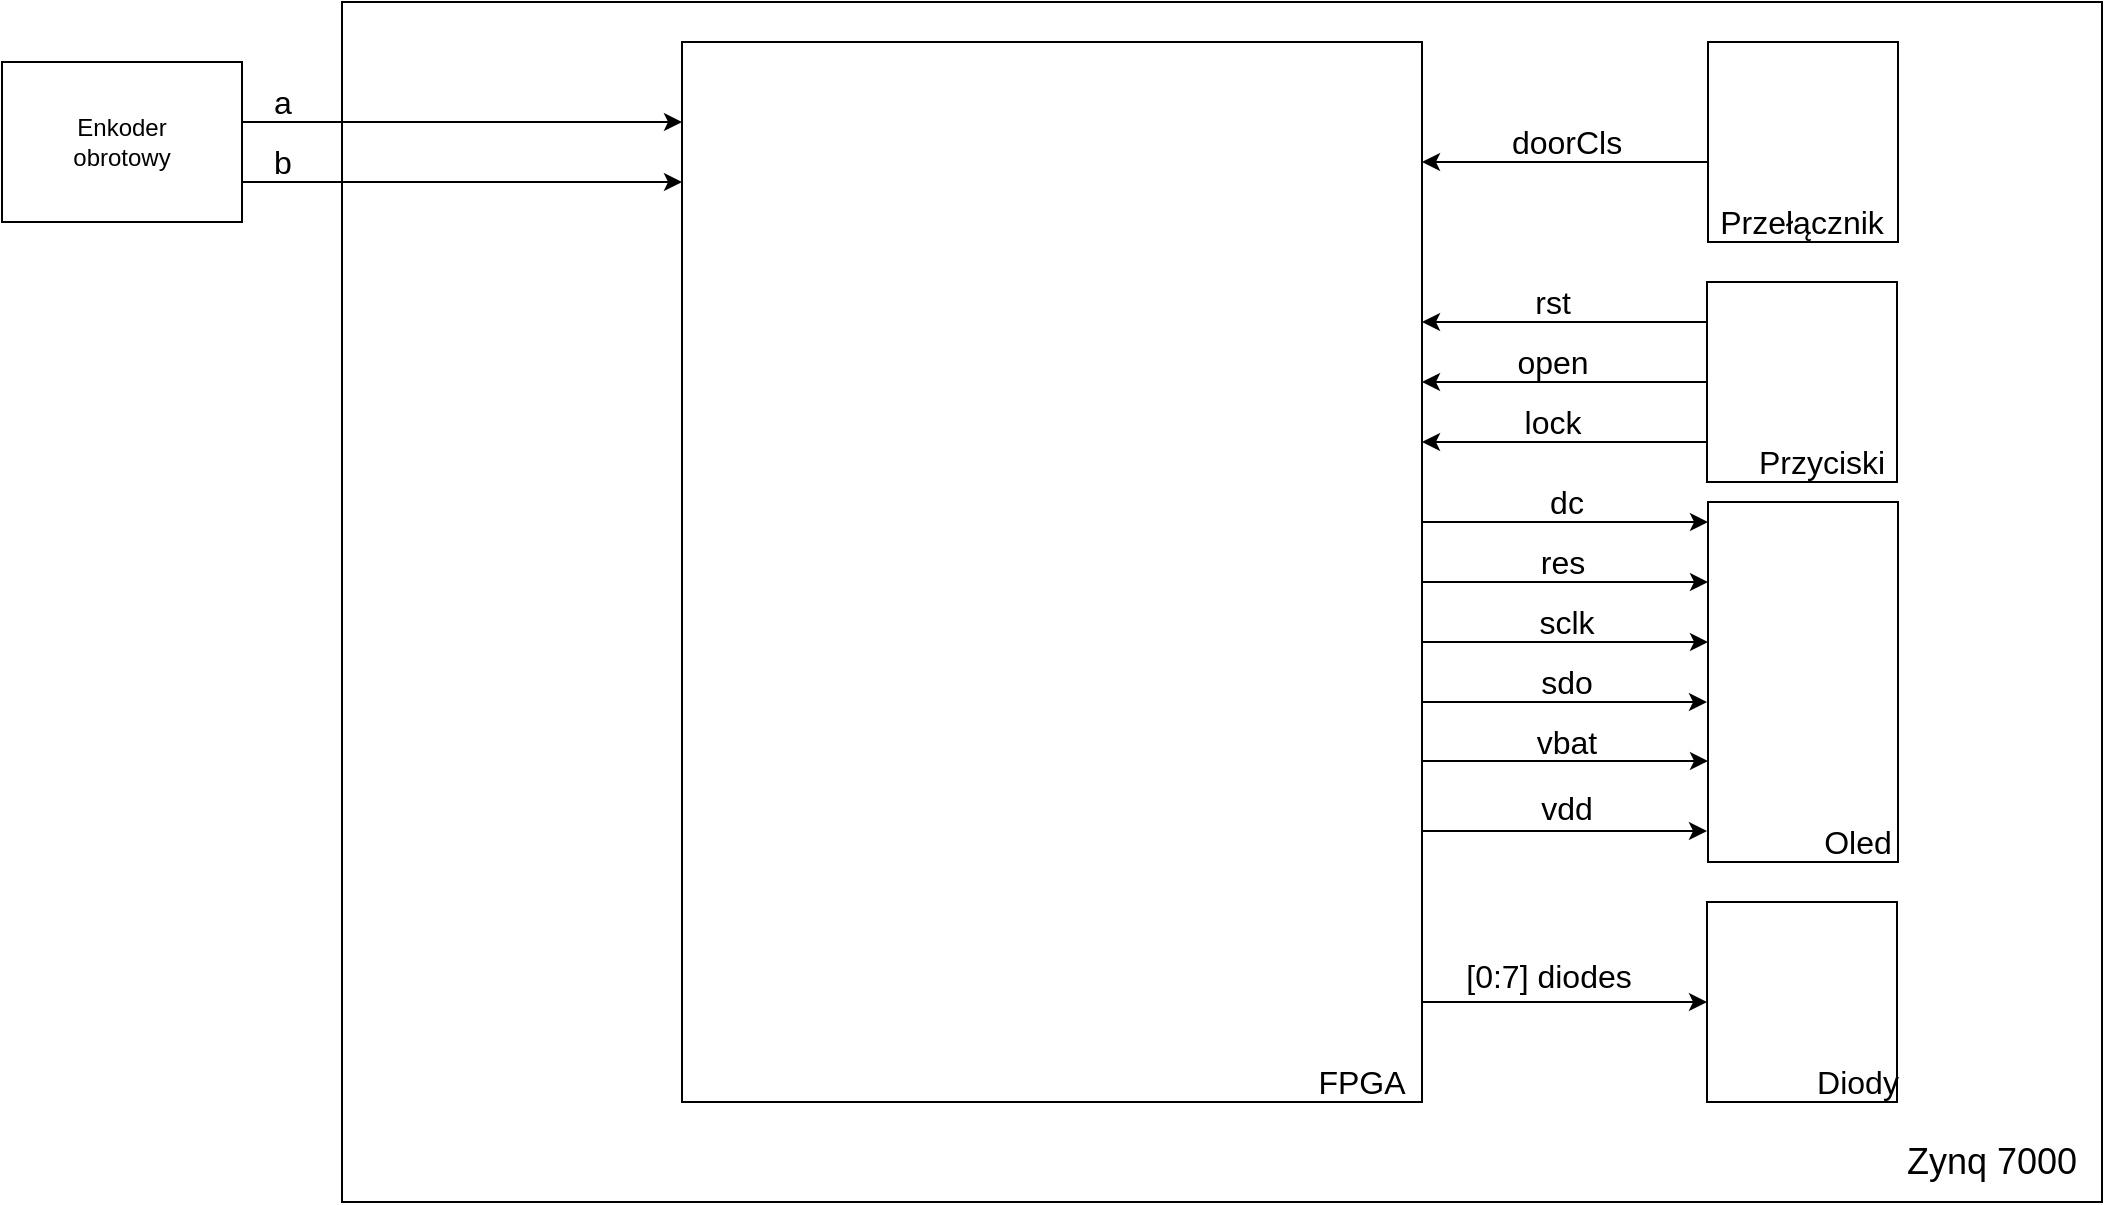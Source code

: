 <mxfile version="12.3.3" type="device" pages="1"><diagram id="okzA5ZQwOkMBCBiWbp8D" name="Page-1"><mxGraphModel dx="1422" dy="791" grid="1" gridSize="10" guides="1" tooltips="1" connect="1" arrows="1" fold="1" page="1" pageScale="1" pageWidth="1169" pageHeight="827" math="0" shadow="0"><root><mxCell id="0"/><mxCell id="1" parent="0"/><mxCell id="ADACKYBfAX8NlQ16vJwC-1" value="" style="rounded=0;whiteSpace=wrap;html=1;" vertex="1" parent="1"><mxGeometry x="190" y="10" width="880" height="600" as="geometry"/></mxCell><mxCell id="ADACKYBfAX8NlQ16vJwC-32" style="edgeStyle=orthogonalEdgeStyle;rounded=0;orthogonalLoop=1;jettySize=auto;html=1;" edge="1" parent="1" source="ADACKYBfAX8NlQ16vJwC-13" target="ADACKYBfAX8NlQ16vJwC-3"><mxGeometry relative="1" as="geometry"><Array as="points"><mxPoint x="820" y="90"/><mxPoint x="820" y="90"/></Array></mxGeometry></mxCell><mxCell id="ADACKYBfAX8NlQ16vJwC-13" value="" style="rounded=0;whiteSpace=wrap;html=1;" vertex="1" parent="1"><mxGeometry x="873" y="30" width="95" height="100" as="geometry"/></mxCell><mxCell id="ADACKYBfAX8NlQ16vJwC-2" value="&lt;font style=&quot;font-size: 18px&quot;&gt;Zynq 7000&lt;/font&gt;" style="text;html=1;strokeColor=none;fillColor=none;align=center;verticalAlign=middle;whiteSpace=wrap;rounded=0;" vertex="1" parent="1"><mxGeometry x="960" y="580" width="110" height="20" as="geometry"/></mxCell><mxCell id="ADACKYBfAX8NlQ16vJwC-30" style="edgeStyle=orthogonalEdgeStyle;rounded=0;orthogonalLoop=1;jettySize=auto;html=1;" edge="1" parent="1"><mxGeometry relative="1" as="geometry"><mxPoint x="730" y="330" as="sourcePoint"/><mxPoint x="873" y="330" as="targetPoint"/><Array as="points"><mxPoint x="800" y="330"/><mxPoint x="800" y="330"/></Array></mxGeometry></mxCell><mxCell id="ADACKYBfAX8NlQ16vJwC-31" style="edgeStyle=orthogonalEdgeStyle;rounded=0;orthogonalLoop=1;jettySize=auto;html=1;" edge="1" parent="1" source="ADACKYBfAX8NlQ16vJwC-3" target="ADACKYBfAX8NlQ16vJwC-7"><mxGeometry relative="1" as="geometry"><Array as="points"><mxPoint x="810" y="510"/><mxPoint x="810" y="510"/></Array></mxGeometry></mxCell><mxCell id="ADACKYBfAX8NlQ16vJwC-39" style="edgeStyle=orthogonalEdgeStyle;rounded=0;orthogonalLoop=1;jettySize=auto;html=1;" edge="1" parent="1"><mxGeometry relative="1" as="geometry"><mxPoint x="730" y="300" as="sourcePoint"/><mxPoint x="873" y="300" as="targetPoint"/><Array as="points"><mxPoint x="800" y="300"/><mxPoint x="800" y="300"/></Array></mxGeometry></mxCell><mxCell id="ADACKYBfAX8NlQ16vJwC-3" value="" style="rounded=0;whiteSpace=wrap;html=1;" vertex="1" parent="1"><mxGeometry x="360" y="30" width="370" height="530" as="geometry"/></mxCell><mxCell id="ADACKYBfAX8NlQ16vJwC-4" value="&lt;font style=&quot;font-size: 16px&quot;&gt;FPGA&lt;/font&gt;" style="text;html=1;strokeColor=none;fillColor=none;align=center;verticalAlign=middle;whiteSpace=wrap;rounded=0;" vertex="1" parent="1"><mxGeometry x="680" y="540" width="40" height="20" as="geometry"/></mxCell><mxCell id="ADACKYBfAX8NlQ16vJwC-7" value="" style="rounded=0;whiteSpace=wrap;html=1;" vertex="1" parent="1"><mxGeometry x="872.5" y="460" width="95" height="100" as="geometry"/></mxCell><mxCell id="ADACKYBfAX8NlQ16vJwC-8" value="&lt;font style=&quot;font-size: 16px&quot;&gt;Diody&lt;/font&gt;" style="text;html=1;strokeColor=none;fillColor=none;align=center;verticalAlign=middle;whiteSpace=wrap;rounded=0;" vertex="1" parent="1"><mxGeometry x="927.5" y="540" width="40" height="20" as="geometry"/></mxCell><mxCell id="ADACKYBfAX8NlQ16vJwC-11" value="" style="rounded=0;whiteSpace=wrap;html=1;" vertex="1" parent="1"><mxGeometry x="873" y="260" width="95" height="180" as="geometry"/></mxCell><mxCell id="ADACKYBfAX8NlQ16vJwC-25" style="edgeStyle=orthogonalEdgeStyle;rounded=0;orthogonalLoop=1;jettySize=auto;html=1;" edge="1" parent="1" source="ADACKYBfAX8NlQ16vJwC-12"><mxGeometry relative="1" as="geometry"><mxPoint x="730" y="230" as="targetPoint"/><Array as="points"><mxPoint x="800" y="230"/><mxPoint x="800" y="230"/></Array></mxGeometry></mxCell><mxCell id="ADACKYBfAX8NlQ16vJwC-26" style="edgeStyle=orthogonalEdgeStyle;rounded=0;orthogonalLoop=1;jettySize=auto;html=1;" edge="1" parent="1" source="ADACKYBfAX8NlQ16vJwC-12"><mxGeometry relative="1" as="geometry"><mxPoint x="730" y="170" as="targetPoint"/><Array as="points"><mxPoint x="800" y="170"/><mxPoint x="800" y="170"/></Array></mxGeometry></mxCell><mxCell id="ADACKYBfAX8NlQ16vJwC-59" style="edgeStyle=orthogonalEdgeStyle;rounded=0;orthogonalLoop=1;jettySize=auto;html=1;" edge="1" parent="1" source="ADACKYBfAX8NlQ16vJwC-12" target="ADACKYBfAX8NlQ16vJwC-3"><mxGeometry relative="1" as="geometry"><Array as="points"><mxPoint x="760" y="200"/><mxPoint x="760" y="200"/></Array></mxGeometry></mxCell><mxCell id="ADACKYBfAX8NlQ16vJwC-12" value="" style="rounded=0;whiteSpace=wrap;html=1;" vertex="1" parent="1"><mxGeometry x="872.5" y="150" width="95" height="100" as="geometry"/></mxCell><mxCell id="ADACKYBfAX8NlQ16vJwC-6" value="&lt;div style=&quot;font-size: 16px&quot;&gt;Oled&lt;/div&gt;" style="text;html=1;strokeColor=none;fillColor=none;align=center;verticalAlign=middle;whiteSpace=wrap;rounded=0;" vertex="1" parent="1"><mxGeometry x="927.5" y="420" width="40" height="20" as="geometry"/></mxCell><mxCell id="ADACKYBfAX8NlQ16vJwC-14" value="&lt;div style=&quot;font-size: 16px&quot;&gt;Przyciski&lt;/div&gt;" style="text;html=1;strokeColor=none;fillColor=none;align=center;verticalAlign=middle;whiteSpace=wrap;rounded=0;" vertex="1" parent="1"><mxGeometry x="910" y="230" width="40" height="20" as="geometry"/></mxCell><mxCell id="ADACKYBfAX8NlQ16vJwC-15" value="&lt;font style=&quot;font-size: 16px&quot;&gt;Przełącznik&lt;/font&gt;" style="text;html=1;strokeColor=none;fillColor=none;align=center;verticalAlign=middle;whiteSpace=wrap;rounded=0;" vertex="1" parent="1"><mxGeometry x="900" y="110" width="40" height="20" as="geometry"/></mxCell><mxCell id="ADACKYBfAX8NlQ16vJwC-18" style="edgeStyle=orthogonalEdgeStyle;rounded=0;orthogonalLoop=1;jettySize=auto;html=1;" edge="1" parent="1" source="ADACKYBfAX8NlQ16vJwC-16" target="ADACKYBfAX8NlQ16vJwC-3"><mxGeometry relative="1" as="geometry"><Array as="points"><mxPoint x="250" y="70"/><mxPoint x="250" y="70"/></Array></mxGeometry></mxCell><mxCell id="ADACKYBfAX8NlQ16vJwC-21" style="edgeStyle=orthogonalEdgeStyle;rounded=0;orthogonalLoop=1;jettySize=auto;html=1;" edge="1" parent="1" source="ADACKYBfAX8NlQ16vJwC-16" target="ADACKYBfAX8NlQ16vJwC-3"><mxGeometry relative="1" as="geometry"><Array as="points"><mxPoint x="250" y="100"/><mxPoint x="250" y="100"/></Array></mxGeometry></mxCell><mxCell id="ADACKYBfAX8NlQ16vJwC-16" value="&lt;div&gt;Enkoder&lt;/div&gt;&lt;div&gt;obrotowy&lt;br&gt;&lt;/div&gt;" style="rounded=0;whiteSpace=wrap;html=1;" vertex="1" parent="1"><mxGeometry x="20" y="40" width="120" height="80" as="geometry"/></mxCell><mxCell id="ADACKYBfAX8NlQ16vJwC-20" value="&lt;font style=&quot;font-size: 16px&quot;&gt;a&lt;/font&gt;" style="text;html=1;align=center;verticalAlign=middle;resizable=0;points=[];;autosize=1;" vertex="1" parent="1"><mxGeometry x="150" y="50" width="20" height="20" as="geometry"/></mxCell><mxCell id="ADACKYBfAX8NlQ16vJwC-22" value="&lt;font style=&quot;font-size: 16px&quot;&gt;b&lt;/font&gt;" style="text;html=1;align=center;verticalAlign=middle;resizable=0;points=[];;autosize=1;" vertex="1" parent="1"><mxGeometry x="150" y="80" width="20" height="20" as="geometry"/></mxCell><mxCell id="ADACKYBfAX8NlQ16vJwC-33" value="&lt;font style=&quot;font-size: 16px&quot;&gt;rst&lt;/font&gt;" style="text;html=1;align=center;verticalAlign=middle;resizable=0;points=[];;autosize=1;" vertex="1" parent="1"><mxGeometry x="780" y="150" width="30" height="20" as="geometry"/></mxCell><mxCell id="ADACKYBfAX8NlQ16vJwC-34" value="&lt;font style=&quot;font-size: 16px&quot;&gt;doorCls&lt;/font&gt;" style="text;html=1;align=center;verticalAlign=middle;resizable=0;points=[];;autosize=1;" vertex="1" parent="1"><mxGeometry x="766.5" y="70" width="70" height="20" as="geometry"/></mxCell><mxCell id="ADACKYBfAX8NlQ16vJwC-35" value="&lt;font style=&quot;font-size: 16px&quot;&gt;open&lt;/font&gt;" style="text;html=1;align=center;verticalAlign=middle;resizable=0;points=[];;autosize=1;" vertex="1" parent="1"><mxGeometry x="770" y="180" width="50" height="20" as="geometry"/></mxCell><mxCell id="ADACKYBfAX8NlQ16vJwC-38" value="&lt;font style=&quot;font-size: 16px&quot;&gt;lock&lt;/font&gt;" style="text;html=1;align=center;verticalAlign=middle;resizable=0;points=[];;autosize=1;" vertex="1" parent="1"><mxGeometry x="775" y="210" width="40" height="20" as="geometry"/></mxCell><mxCell id="ADACKYBfAX8NlQ16vJwC-40" style="edgeStyle=orthogonalEdgeStyle;rounded=0;orthogonalLoop=1;jettySize=auto;html=1;" edge="1" parent="1"><mxGeometry relative="1" as="geometry"><mxPoint x="729.5" y="360" as="sourcePoint"/><mxPoint x="872.5" y="360" as="targetPoint"/><Array as="points"><mxPoint x="799.5" y="360"/><mxPoint x="799.5" y="360"/></Array></mxGeometry></mxCell><mxCell id="ADACKYBfAX8NlQ16vJwC-41" style="edgeStyle=orthogonalEdgeStyle;rounded=0;orthogonalLoop=1;jettySize=auto;html=1;" edge="1" parent="1"><mxGeometry relative="1" as="geometry"><mxPoint x="730" y="389.5" as="sourcePoint"/><mxPoint x="873" y="389.5" as="targetPoint"/><Array as="points"><mxPoint x="800" y="389.5"/><mxPoint x="800" y="389.5"/></Array></mxGeometry></mxCell><mxCell id="ADACKYBfAX8NlQ16vJwC-42" style="edgeStyle=orthogonalEdgeStyle;rounded=0;orthogonalLoop=1;jettySize=auto;html=1;" edge="1" parent="1"><mxGeometry relative="1" as="geometry"><mxPoint x="729.5" y="424.5" as="sourcePoint"/><mxPoint x="872.5" y="424.5" as="targetPoint"/><Array as="points"><mxPoint x="799.5" y="424.5"/><mxPoint x="799.5" y="424.5"/></Array></mxGeometry></mxCell><mxCell id="ADACKYBfAX8NlQ16vJwC-43" style="edgeStyle=orthogonalEdgeStyle;rounded=0;orthogonalLoop=1;jettySize=auto;html=1;" edge="1" parent="1"><mxGeometry relative="1" as="geometry"><mxPoint x="730" y="270" as="sourcePoint"/><mxPoint x="873" y="270" as="targetPoint"/><Array as="points"><mxPoint x="800" y="270"/><mxPoint x="800" y="270"/></Array></mxGeometry></mxCell><mxCell id="ADACKYBfAX8NlQ16vJwC-48" value="&lt;font style=&quot;font-size: 16px&quot;&gt;dc&lt;/font&gt;" style="text;html=1;align=center;verticalAlign=middle;resizable=0;points=[];;autosize=1;" vertex="1" parent="1"><mxGeometry x="786.5" y="250" width="30" height="20" as="geometry"/></mxCell><mxCell id="ADACKYBfAX8NlQ16vJwC-49" value="&lt;font style=&quot;font-size: 16px&quot;&gt;res&lt;/font&gt;" style="text;html=1;align=center;verticalAlign=middle;resizable=0;points=[];;autosize=1;" vertex="1" parent="1"><mxGeometry x="780" y="280" width="40" height="20" as="geometry"/></mxCell><mxCell id="ADACKYBfAX8NlQ16vJwC-50" value="&lt;font style=&quot;font-size: 16px&quot;&gt;sclk&lt;/font&gt;" style="text;html=1;align=center;verticalAlign=middle;resizable=0;points=[];;autosize=1;direction=west;" vertex="1" parent="1"><mxGeometry x="781.5" y="310" width="40" height="20" as="geometry"/></mxCell><mxCell id="ADACKYBfAX8NlQ16vJwC-51" value="&lt;font style=&quot;font-size: 16px&quot;&gt;sdo&lt;/font&gt;" style="text;html=1;align=center;verticalAlign=middle;resizable=0;points=[];;autosize=1;" vertex="1" parent="1"><mxGeometry x="781.5" y="340" width="40" height="20" as="geometry"/></mxCell><mxCell id="ADACKYBfAX8NlQ16vJwC-52" value="&lt;font style=&quot;font-size: 16px&quot;&gt;vbat&lt;/font&gt;" style="text;html=1;align=center;verticalAlign=middle;resizable=0;points=[];;autosize=1;" vertex="1" parent="1"><mxGeometry x="776.5" y="370" width="50" height="20" as="geometry"/></mxCell><mxCell id="ADACKYBfAX8NlQ16vJwC-53" value="&lt;font style=&quot;font-size: 16px&quot;&gt;vdd&lt;/font&gt;" style="text;html=1;align=center;verticalAlign=middle;resizable=0;points=[];;autosize=1;" vertex="1" parent="1"><mxGeometry x="781.5" y="403" width="40" height="20" as="geometry"/></mxCell><mxCell id="ADACKYBfAX8NlQ16vJwC-56" style="edgeStyle=orthogonalEdgeStyle;rounded=0;orthogonalLoop=1;jettySize=auto;html=1;exitX=0.5;exitY=1;exitDx=0;exitDy=0;" edge="1" parent="1" source="ADACKYBfAX8NlQ16vJwC-4" target="ADACKYBfAX8NlQ16vJwC-4"><mxGeometry relative="1" as="geometry"/></mxCell><mxCell id="ADACKYBfAX8NlQ16vJwC-57" value="&lt;font style=&quot;font-size: 16px&quot;&gt;&lt;font style=&quot;font-size: 16px&quot;&gt;[0:7] &lt;/font&gt;diodes&lt;/font&gt;" style="text;html=1;align=center;verticalAlign=middle;resizable=0;points=[];;autosize=1;" vertex="1" parent="1"><mxGeometry x="743" y="487" width="100" height="20" as="geometry"/></mxCell></root></mxGraphModel></diagram></mxfile>